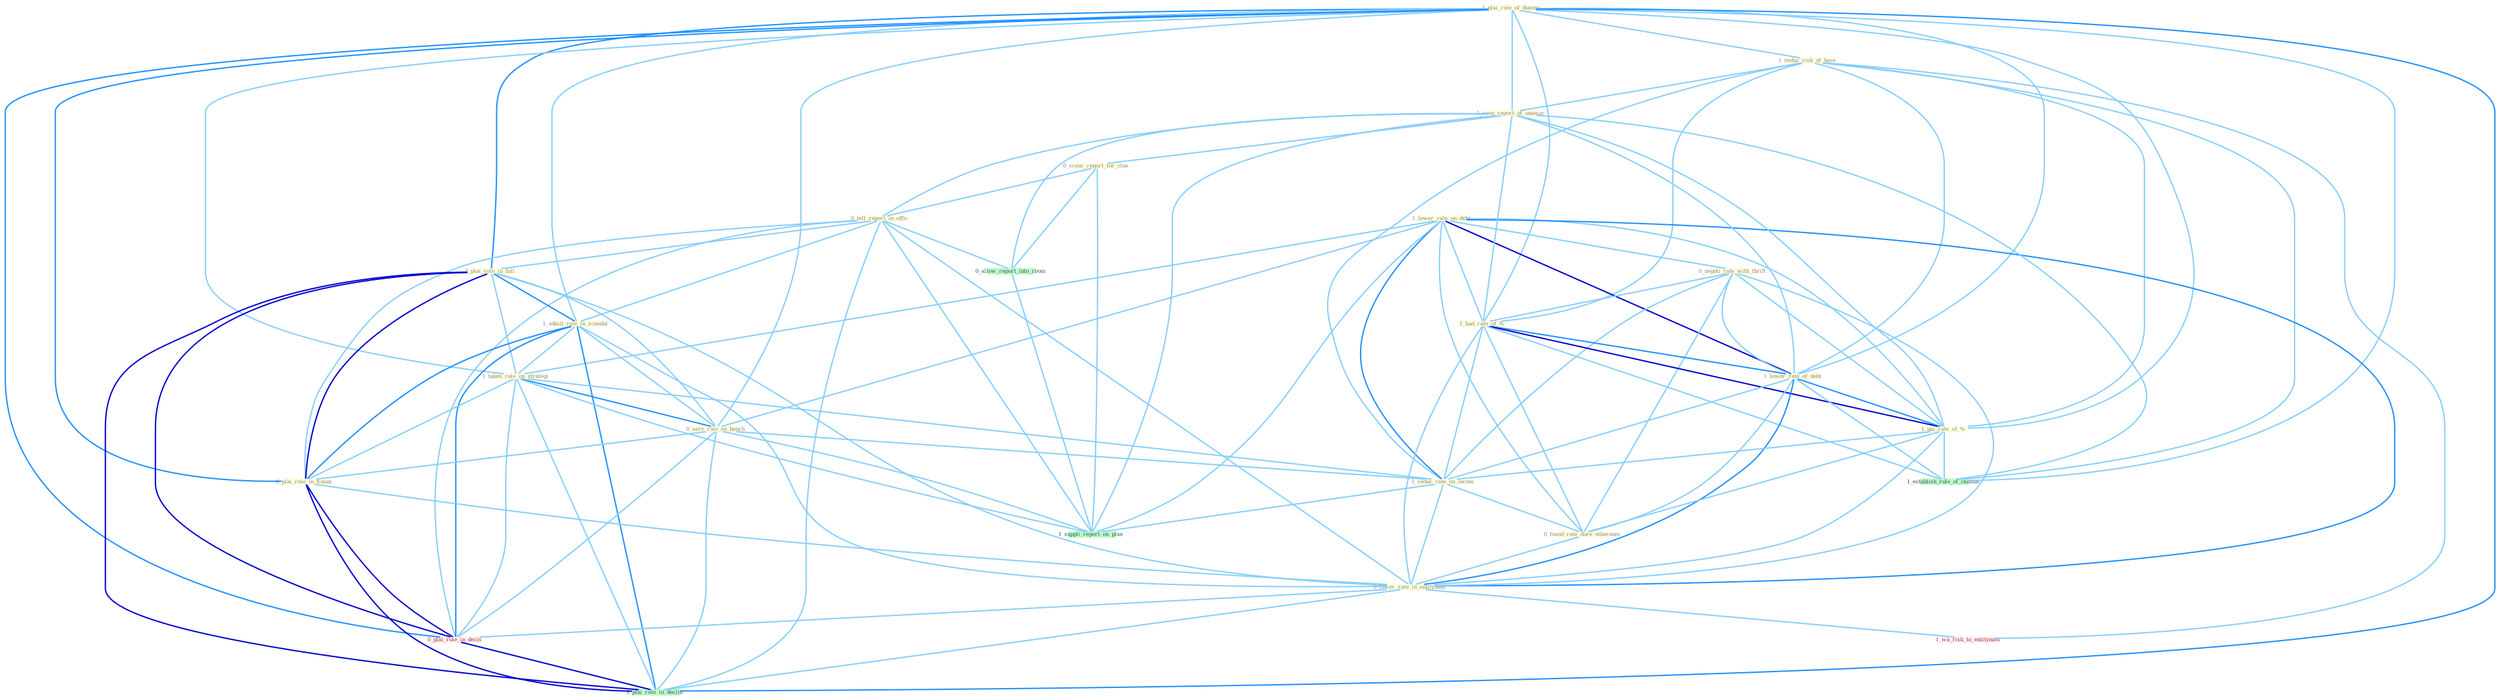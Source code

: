 Graph G{ 
    node
    [shape=polygon,style=filled,width=.5,height=.06,color="#BDFCC9",fixedsize=true,fontsize=4,
    fontcolor="#2f4f4f"];
    {node
    [color="#ffffe0", fontcolor="#8b7d6b"] "1_plai_role_of_dummi " "1_reduc_risk_of_have " "1_lower_rate_on_debt " "1_seen_report_of_unawar " "0_negoti_rate_with_thrift " "0_scour_report_for_clue " "1_had_rate_of_% " "0_tell_report_in_offic " "1_plai_role_in_fall " "1_admit_role_in_scandal " "1_taken_role_on_strategi " "1_lower_rate_of_debt " "1_pai_rate_of_% " "0_serv_role_on_bench " "1_reduc_rate_on_incom " "0_plai_role_in_financ " "0_found_rate_dure_othernum " "0_lower_rate_in_entitynam "}
{node [color="#fff0f5", fontcolor="#b22222"] "1_wa_risk_to_entitynam " "0_plai_role_in_decis "}
edge [color="#B0E2FF"];

	"1_plai_role_of_dummi " -- "1_reduc_risk_of_have " [w="1", color="#87cefa" ];
	"1_plai_role_of_dummi " -- "1_seen_report_of_unawar " [w="1", color="#87cefa" ];
	"1_plai_role_of_dummi " -- "1_had_rate_of_% " [w="1", color="#87cefa" ];
	"1_plai_role_of_dummi " -- "1_plai_role_in_fall " [w="2", color="#1e90ff" , len=0.8];
	"1_plai_role_of_dummi " -- "1_admit_role_in_scandal " [w="1", color="#87cefa" ];
	"1_plai_role_of_dummi " -- "1_taken_role_on_strategi " [w="1", color="#87cefa" ];
	"1_plai_role_of_dummi " -- "1_lower_rate_of_debt " [w="1", color="#87cefa" ];
	"1_plai_role_of_dummi " -- "1_pai_rate_of_% " [w="1", color="#87cefa" ];
	"1_plai_role_of_dummi " -- "0_serv_role_on_bench " [w="1", color="#87cefa" ];
	"1_plai_role_of_dummi " -- "0_plai_role_in_financ " [w="2", color="#1e90ff" , len=0.8];
	"1_plai_role_of_dummi " -- "0_plai_role_in_decis " [w="2", color="#1e90ff" , len=0.8];
	"1_plai_role_of_dummi " -- "1_establish_rule_of_immun " [w="1", color="#87cefa" ];
	"1_plai_role_of_dummi " -- "1_plai_role_in_declin " [w="2", color="#1e90ff" , len=0.8];
	"1_reduc_risk_of_have " -- "1_seen_report_of_unawar " [w="1", color="#87cefa" ];
	"1_reduc_risk_of_have " -- "1_had_rate_of_% " [w="1", color="#87cefa" ];
	"1_reduc_risk_of_have " -- "1_lower_rate_of_debt " [w="1", color="#87cefa" ];
	"1_reduc_risk_of_have " -- "1_pai_rate_of_% " [w="1", color="#87cefa" ];
	"1_reduc_risk_of_have " -- "1_reduc_rate_on_incom " [w="1", color="#87cefa" ];
	"1_reduc_risk_of_have " -- "1_wa_risk_to_entitynam " [w="1", color="#87cefa" ];
	"1_reduc_risk_of_have " -- "1_establish_rule_of_immun " [w="1", color="#87cefa" ];
	"1_lower_rate_on_debt " -- "0_negoti_rate_with_thrift " [w="1", color="#87cefa" ];
	"1_lower_rate_on_debt " -- "1_had_rate_of_% " [w="1", color="#87cefa" ];
	"1_lower_rate_on_debt " -- "1_taken_role_on_strategi " [w="1", color="#87cefa" ];
	"1_lower_rate_on_debt " -- "1_lower_rate_of_debt " [w="3", color="#0000cd" , len=0.6];
	"1_lower_rate_on_debt " -- "1_pai_rate_of_% " [w="1", color="#87cefa" ];
	"1_lower_rate_on_debt " -- "0_serv_role_on_bench " [w="1", color="#87cefa" ];
	"1_lower_rate_on_debt " -- "1_reduc_rate_on_incom " [w="2", color="#1e90ff" , len=0.8];
	"1_lower_rate_on_debt " -- "0_found_rate_dure_othernum " [w="1", color="#87cefa" ];
	"1_lower_rate_on_debt " -- "0_lower_rate_in_entitynam " [w="2", color="#1e90ff" , len=0.8];
	"1_lower_rate_on_debt " -- "1_suppli_report_on_plan " [w="1", color="#87cefa" ];
	"1_seen_report_of_unawar " -- "0_scour_report_for_clue " [w="1", color="#87cefa" ];
	"1_seen_report_of_unawar " -- "1_had_rate_of_% " [w="1", color="#87cefa" ];
	"1_seen_report_of_unawar " -- "0_tell_report_in_offic " [w="1", color="#87cefa" ];
	"1_seen_report_of_unawar " -- "1_lower_rate_of_debt " [w="1", color="#87cefa" ];
	"1_seen_report_of_unawar " -- "1_pai_rate_of_% " [w="1", color="#87cefa" ];
	"1_seen_report_of_unawar " -- "1_establish_rule_of_immun " [w="1", color="#87cefa" ];
	"1_seen_report_of_unawar " -- "0_allow_report_into_room " [w="1", color="#87cefa" ];
	"1_seen_report_of_unawar " -- "1_suppli_report_on_plan " [w="1", color="#87cefa" ];
	"0_negoti_rate_with_thrift " -- "1_had_rate_of_% " [w="1", color="#87cefa" ];
	"0_negoti_rate_with_thrift " -- "1_lower_rate_of_debt " [w="1", color="#87cefa" ];
	"0_negoti_rate_with_thrift " -- "1_pai_rate_of_% " [w="1", color="#87cefa" ];
	"0_negoti_rate_with_thrift " -- "1_reduc_rate_on_incom " [w="1", color="#87cefa" ];
	"0_negoti_rate_with_thrift " -- "0_found_rate_dure_othernum " [w="1", color="#87cefa" ];
	"0_negoti_rate_with_thrift " -- "0_lower_rate_in_entitynam " [w="1", color="#87cefa" ];
	"0_scour_report_for_clue " -- "0_tell_report_in_offic " [w="1", color="#87cefa" ];
	"0_scour_report_for_clue " -- "0_allow_report_into_room " [w="1", color="#87cefa" ];
	"0_scour_report_for_clue " -- "1_suppli_report_on_plan " [w="1", color="#87cefa" ];
	"1_had_rate_of_% " -- "1_lower_rate_of_debt " [w="2", color="#1e90ff" , len=0.8];
	"1_had_rate_of_% " -- "1_pai_rate_of_% " [w="3", color="#0000cd" , len=0.6];
	"1_had_rate_of_% " -- "1_reduc_rate_on_incom " [w="1", color="#87cefa" ];
	"1_had_rate_of_% " -- "0_found_rate_dure_othernum " [w="1", color="#87cefa" ];
	"1_had_rate_of_% " -- "0_lower_rate_in_entitynam " [w="1", color="#87cefa" ];
	"1_had_rate_of_% " -- "1_establish_rule_of_immun " [w="1", color="#87cefa" ];
	"0_tell_report_in_offic " -- "1_plai_role_in_fall " [w="1", color="#87cefa" ];
	"0_tell_report_in_offic " -- "1_admit_role_in_scandal " [w="1", color="#87cefa" ];
	"0_tell_report_in_offic " -- "0_plai_role_in_financ " [w="1", color="#87cefa" ];
	"0_tell_report_in_offic " -- "0_lower_rate_in_entitynam " [w="1", color="#87cefa" ];
	"0_tell_report_in_offic " -- "0_plai_role_in_decis " [w="1", color="#87cefa" ];
	"0_tell_report_in_offic " -- "1_plai_role_in_declin " [w="1", color="#87cefa" ];
	"0_tell_report_in_offic " -- "0_allow_report_into_room " [w="1", color="#87cefa" ];
	"0_tell_report_in_offic " -- "1_suppli_report_on_plan " [w="1", color="#87cefa" ];
	"1_plai_role_in_fall " -- "1_admit_role_in_scandal " [w="2", color="#1e90ff" , len=0.8];
	"1_plai_role_in_fall " -- "1_taken_role_on_strategi " [w="1", color="#87cefa" ];
	"1_plai_role_in_fall " -- "0_serv_role_on_bench " [w="1", color="#87cefa" ];
	"1_plai_role_in_fall " -- "0_plai_role_in_financ " [w="3", color="#0000cd" , len=0.6];
	"1_plai_role_in_fall " -- "0_lower_rate_in_entitynam " [w="1", color="#87cefa" ];
	"1_plai_role_in_fall " -- "0_plai_role_in_decis " [w="3", color="#0000cd" , len=0.6];
	"1_plai_role_in_fall " -- "1_plai_role_in_declin " [w="3", color="#0000cd" , len=0.6];
	"1_admit_role_in_scandal " -- "1_taken_role_on_strategi " [w="1", color="#87cefa" ];
	"1_admit_role_in_scandal " -- "0_serv_role_on_bench " [w="1", color="#87cefa" ];
	"1_admit_role_in_scandal " -- "0_plai_role_in_financ " [w="2", color="#1e90ff" , len=0.8];
	"1_admit_role_in_scandal " -- "0_lower_rate_in_entitynam " [w="1", color="#87cefa" ];
	"1_admit_role_in_scandal " -- "0_plai_role_in_decis " [w="2", color="#1e90ff" , len=0.8];
	"1_admit_role_in_scandal " -- "1_plai_role_in_declin " [w="2", color="#1e90ff" , len=0.8];
	"1_taken_role_on_strategi " -- "0_serv_role_on_bench " [w="2", color="#1e90ff" , len=0.8];
	"1_taken_role_on_strategi " -- "1_reduc_rate_on_incom " [w="1", color="#87cefa" ];
	"1_taken_role_on_strategi " -- "0_plai_role_in_financ " [w="1", color="#87cefa" ];
	"1_taken_role_on_strategi " -- "0_plai_role_in_decis " [w="1", color="#87cefa" ];
	"1_taken_role_on_strategi " -- "1_plai_role_in_declin " [w="1", color="#87cefa" ];
	"1_taken_role_on_strategi " -- "1_suppli_report_on_plan " [w="1", color="#87cefa" ];
	"1_lower_rate_of_debt " -- "1_pai_rate_of_% " [w="2", color="#1e90ff" , len=0.8];
	"1_lower_rate_of_debt " -- "1_reduc_rate_on_incom " [w="1", color="#87cefa" ];
	"1_lower_rate_of_debt " -- "0_found_rate_dure_othernum " [w="1", color="#87cefa" ];
	"1_lower_rate_of_debt " -- "0_lower_rate_in_entitynam " [w="2", color="#1e90ff" , len=0.8];
	"1_lower_rate_of_debt " -- "1_establish_rule_of_immun " [w="1", color="#87cefa" ];
	"1_pai_rate_of_% " -- "1_reduc_rate_on_incom " [w="1", color="#87cefa" ];
	"1_pai_rate_of_% " -- "0_found_rate_dure_othernum " [w="1", color="#87cefa" ];
	"1_pai_rate_of_% " -- "0_lower_rate_in_entitynam " [w="1", color="#87cefa" ];
	"1_pai_rate_of_% " -- "1_establish_rule_of_immun " [w="1", color="#87cefa" ];
	"0_serv_role_on_bench " -- "1_reduc_rate_on_incom " [w="1", color="#87cefa" ];
	"0_serv_role_on_bench " -- "0_plai_role_in_financ " [w="1", color="#87cefa" ];
	"0_serv_role_on_bench " -- "0_plai_role_in_decis " [w="1", color="#87cefa" ];
	"0_serv_role_on_bench " -- "1_plai_role_in_declin " [w="1", color="#87cefa" ];
	"0_serv_role_on_bench " -- "1_suppli_report_on_plan " [w="1", color="#87cefa" ];
	"1_reduc_rate_on_incom " -- "0_found_rate_dure_othernum " [w="1", color="#87cefa" ];
	"1_reduc_rate_on_incom " -- "0_lower_rate_in_entitynam " [w="1", color="#87cefa" ];
	"1_reduc_rate_on_incom " -- "1_suppli_report_on_plan " [w="1", color="#87cefa" ];
	"0_plai_role_in_financ " -- "0_lower_rate_in_entitynam " [w="1", color="#87cefa" ];
	"0_plai_role_in_financ " -- "0_plai_role_in_decis " [w="3", color="#0000cd" , len=0.6];
	"0_plai_role_in_financ " -- "1_plai_role_in_declin " [w="3", color="#0000cd" , len=0.6];
	"0_found_rate_dure_othernum " -- "0_lower_rate_in_entitynam " [w="1", color="#87cefa" ];
	"0_lower_rate_in_entitynam " -- "1_wa_risk_to_entitynam " [w="1", color="#87cefa" ];
	"0_lower_rate_in_entitynam " -- "0_plai_role_in_decis " [w="1", color="#87cefa" ];
	"0_lower_rate_in_entitynam " -- "1_plai_role_in_declin " [w="1", color="#87cefa" ];
	"0_plai_role_in_decis " -- "1_plai_role_in_declin " [w="3", color="#0000cd" , len=0.6];
	"0_allow_report_into_room " -- "1_suppli_report_on_plan " [w="1", color="#87cefa" ];
}